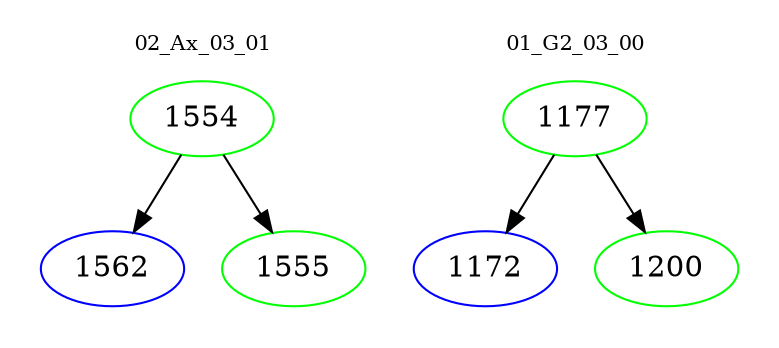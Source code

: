 digraph{
subgraph cluster_0 {
color = white
label = "02_Ax_03_01";
fontsize=10;
T0_1554 [label="1554", color="green"]
T0_1554 -> T0_1562 [color="black"]
T0_1562 [label="1562", color="blue"]
T0_1554 -> T0_1555 [color="black"]
T0_1555 [label="1555", color="green"]
}
subgraph cluster_1 {
color = white
label = "01_G2_03_00";
fontsize=10;
T1_1177 [label="1177", color="green"]
T1_1177 -> T1_1172 [color="black"]
T1_1172 [label="1172", color="blue"]
T1_1177 -> T1_1200 [color="black"]
T1_1200 [label="1200", color="green"]
}
}
